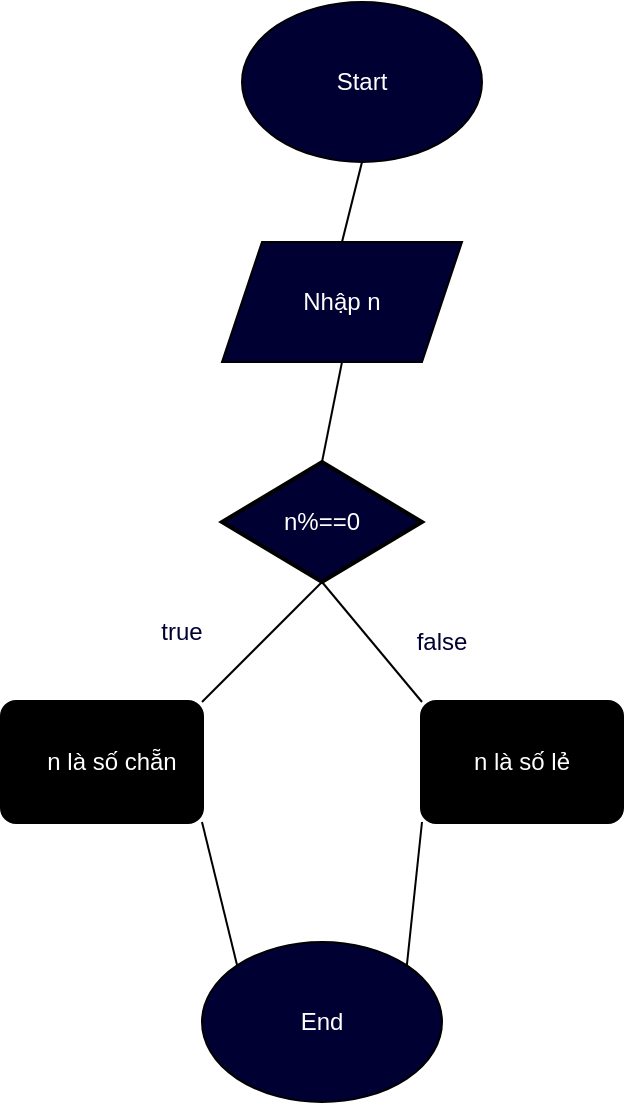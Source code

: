 <mxfile version="25.0.3">
  <diagram name="Page-1" id="S-psWw_buEXYq5AMUQeR">
    <mxGraphModel dx="1042" dy="535" grid="1" gridSize="10" guides="1" tooltips="1" connect="1" arrows="1" fold="1" page="1" pageScale="1" pageWidth="850" pageHeight="1100" math="0" shadow="0">
      <root>
        <mxCell id="0" />
        <mxCell id="1" parent="0" />
        <mxCell id="WVtpR_5HyRxMGV9OjwTv-1" value="" style="ellipse;whiteSpace=wrap;html=1;fillColor=#000033;" vertex="1" parent="1">
          <mxGeometry x="170" width="120" height="80" as="geometry" />
        </mxCell>
        <mxCell id="WVtpR_5HyRxMGV9OjwTv-2" value="" style="ellipse;whiteSpace=wrap;html=1;fillColor=#000033;" vertex="1" parent="1">
          <mxGeometry x="150" y="470" width="120" height="80" as="geometry" />
        </mxCell>
        <mxCell id="WVtpR_5HyRxMGV9OjwTv-3" value="Start" style="text;strokeColor=none;align=center;fillColor=none;html=1;verticalAlign=middle;whiteSpace=wrap;rounded=0;fontColor=#FFFFFF;" vertex="1" parent="1">
          <mxGeometry x="200" y="25" width="60" height="30" as="geometry" />
        </mxCell>
        <mxCell id="WVtpR_5HyRxMGV9OjwTv-4" value="End" style="text;strokeColor=none;align=center;fillColor=none;html=1;verticalAlign=middle;whiteSpace=wrap;rounded=0;fontColor=#FFFFFF;" vertex="1" parent="1">
          <mxGeometry x="180" y="495" width="60" height="30" as="geometry" />
        </mxCell>
        <mxCell id="WVtpR_5HyRxMGV9OjwTv-5" value="" style="shape=parallelogram;perimeter=parallelogramPerimeter;whiteSpace=wrap;html=1;fixedSize=1;fontColor=#FFFFFF;fillColor=#000033;" vertex="1" parent="1">
          <mxGeometry x="160" y="120" width="120" height="60" as="geometry" />
        </mxCell>
        <mxCell id="WVtpR_5HyRxMGV9OjwTv-6" value="Nhập n" style="text;strokeColor=none;align=center;fillColor=none;html=1;verticalAlign=middle;whiteSpace=wrap;rounded=0;fontColor=#FFFFFF;" vertex="1" parent="1">
          <mxGeometry x="190" y="135" width="60" height="30" as="geometry" />
        </mxCell>
        <mxCell id="WVtpR_5HyRxMGV9OjwTv-7" value="" style="strokeWidth=2;html=1;shape=mxgraph.flowchart.decision;whiteSpace=wrap;fillColor=#000033;" vertex="1" parent="1">
          <mxGeometry x="160" y="230" width="100" height="60" as="geometry" />
        </mxCell>
        <mxCell id="WVtpR_5HyRxMGV9OjwTv-8" value="n%==0" style="text;strokeColor=none;align=center;fillColor=none;html=1;verticalAlign=middle;whiteSpace=wrap;rounded=0;fontColor=#FFFFFF;" vertex="1" parent="1">
          <mxGeometry x="180" y="245" width="60" height="30" as="geometry" />
        </mxCell>
        <mxCell id="WVtpR_5HyRxMGV9OjwTv-9" value="" style="rounded=1;whiteSpace=wrap;html=1;absoluteArcSize=1;arcSize=14;strokeWidth=2;fillColor=#000000;" vertex="1" parent="1">
          <mxGeometry x="50" y="350" width="100" height="60" as="geometry" />
        </mxCell>
        <mxCell id="WVtpR_5HyRxMGV9OjwTv-10" value="a" style="rounded=1;whiteSpace=wrap;html=1;absoluteArcSize=1;arcSize=14;strokeWidth=2;fillColor=#000000;" vertex="1" parent="1">
          <mxGeometry x="260" y="350" width="100" height="60" as="geometry" />
        </mxCell>
        <mxCell id="WVtpR_5HyRxMGV9OjwTv-11" value="n là số chẵn" style="text;strokeColor=none;align=center;fillColor=none;html=1;verticalAlign=middle;whiteSpace=wrap;rounded=0;fontColor=#FFFFFF;" vertex="1" parent="1">
          <mxGeometry x="70" y="365" width="70" height="30" as="geometry" />
        </mxCell>
        <mxCell id="WVtpR_5HyRxMGV9OjwTv-12" value="n là số lẻ" style="text;strokeColor=none;align=center;fillColor=none;html=1;verticalAlign=middle;whiteSpace=wrap;rounded=0;fontColor=#FFFFFF;" vertex="1" parent="1">
          <mxGeometry x="275" y="365" width="70" height="30" as="geometry" />
        </mxCell>
        <mxCell id="WVtpR_5HyRxMGV9OjwTv-13" value="" style="endArrow=none;html=1;rounded=0;entryX=0.5;entryY=1;entryDx=0;entryDy=0;exitX=0.5;exitY=0;exitDx=0;exitDy=0;" edge="1" parent="1" source="WVtpR_5HyRxMGV9OjwTv-5" target="WVtpR_5HyRxMGV9OjwTv-1">
          <mxGeometry width="50" height="50" relative="1" as="geometry">
            <mxPoint x="400" y="340" as="sourcePoint" />
            <mxPoint x="450" y="290" as="targetPoint" />
          </mxGeometry>
        </mxCell>
        <mxCell id="WVtpR_5HyRxMGV9OjwTv-14" value="" style="endArrow=none;html=1;rounded=0;entryX=0.5;entryY=0;entryDx=0;entryDy=0;entryPerimeter=0;" edge="1" parent="1" target="WVtpR_5HyRxMGV9OjwTv-7">
          <mxGeometry width="50" height="50" relative="1" as="geometry">
            <mxPoint x="220" y="180" as="sourcePoint" />
            <mxPoint x="240" y="90" as="targetPoint" />
          </mxGeometry>
        </mxCell>
        <mxCell id="WVtpR_5HyRxMGV9OjwTv-15" value="" style="endArrow=none;html=1;rounded=0;entryX=0.5;entryY=1;entryDx=0;entryDy=0;exitX=1;exitY=0;exitDx=0;exitDy=0;entryPerimeter=0;" edge="1" parent="1" source="WVtpR_5HyRxMGV9OjwTv-9" target="WVtpR_5HyRxMGV9OjwTv-7">
          <mxGeometry width="50" height="50" relative="1" as="geometry">
            <mxPoint x="240" y="140" as="sourcePoint" />
            <mxPoint x="250" y="100" as="targetPoint" />
          </mxGeometry>
        </mxCell>
        <mxCell id="WVtpR_5HyRxMGV9OjwTv-16" value="" style="endArrow=none;html=1;rounded=0;entryX=0;entryY=0;entryDx=0;entryDy=0;exitX=0.5;exitY=1;exitDx=0;exitDy=0;exitPerimeter=0;" edge="1" parent="1" source="WVtpR_5HyRxMGV9OjwTv-7" target="WVtpR_5HyRxMGV9OjwTv-10">
          <mxGeometry width="50" height="50" relative="1" as="geometry">
            <mxPoint x="250" y="150" as="sourcePoint" />
            <mxPoint x="260" y="110" as="targetPoint" />
          </mxGeometry>
        </mxCell>
        <mxCell id="WVtpR_5HyRxMGV9OjwTv-17" value="" style="endArrow=none;html=1;rounded=0;entryX=0;entryY=0;entryDx=0;entryDy=0;exitX=1;exitY=1;exitDx=0;exitDy=0;" edge="1" parent="1" source="WVtpR_5HyRxMGV9OjwTv-9" target="WVtpR_5HyRxMGV9OjwTv-2">
          <mxGeometry width="50" height="50" relative="1" as="geometry">
            <mxPoint x="220" y="300" as="sourcePoint" />
            <mxPoint x="270" y="360" as="targetPoint" />
          </mxGeometry>
        </mxCell>
        <mxCell id="WVtpR_5HyRxMGV9OjwTv-18" value="" style="endArrow=none;html=1;rounded=0;entryX=0;entryY=1;entryDx=0;entryDy=0;exitX=1;exitY=0;exitDx=0;exitDy=0;" edge="1" parent="1" source="WVtpR_5HyRxMGV9OjwTv-2" target="WVtpR_5HyRxMGV9OjwTv-10">
          <mxGeometry width="50" height="50" relative="1" as="geometry">
            <mxPoint x="230" y="310" as="sourcePoint" />
            <mxPoint x="280" y="370" as="targetPoint" />
          </mxGeometry>
        </mxCell>
        <mxCell id="WVtpR_5HyRxMGV9OjwTv-19" value="true" style="text;strokeColor=none;align=center;fillColor=none;html=1;verticalAlign=middle;whiteSpace=wrap;rounded=0;fontColor=#000033;" vertex="1" parent="1">
          <mxGeometry x="110" y="300" width="60" height="30" as="geometry" />
        </mxCell>
        <mxCell id="WVtpR_5HyRxMGV9OjwTv-20" value="false" style="text;strokeColor=none;align=center;fillColor=none;html=1;verticalAlign=middle;whiteSpace=wrap;rounded=0;fontColor=#000033;" vertex="1" parent="1">
          <mxGeometry x="240" y="305" width="60" height="30" as="geometry" />
        </mxCell>
      </root>
    </mxGraphModel>
  </diagram>
</mxfile>
